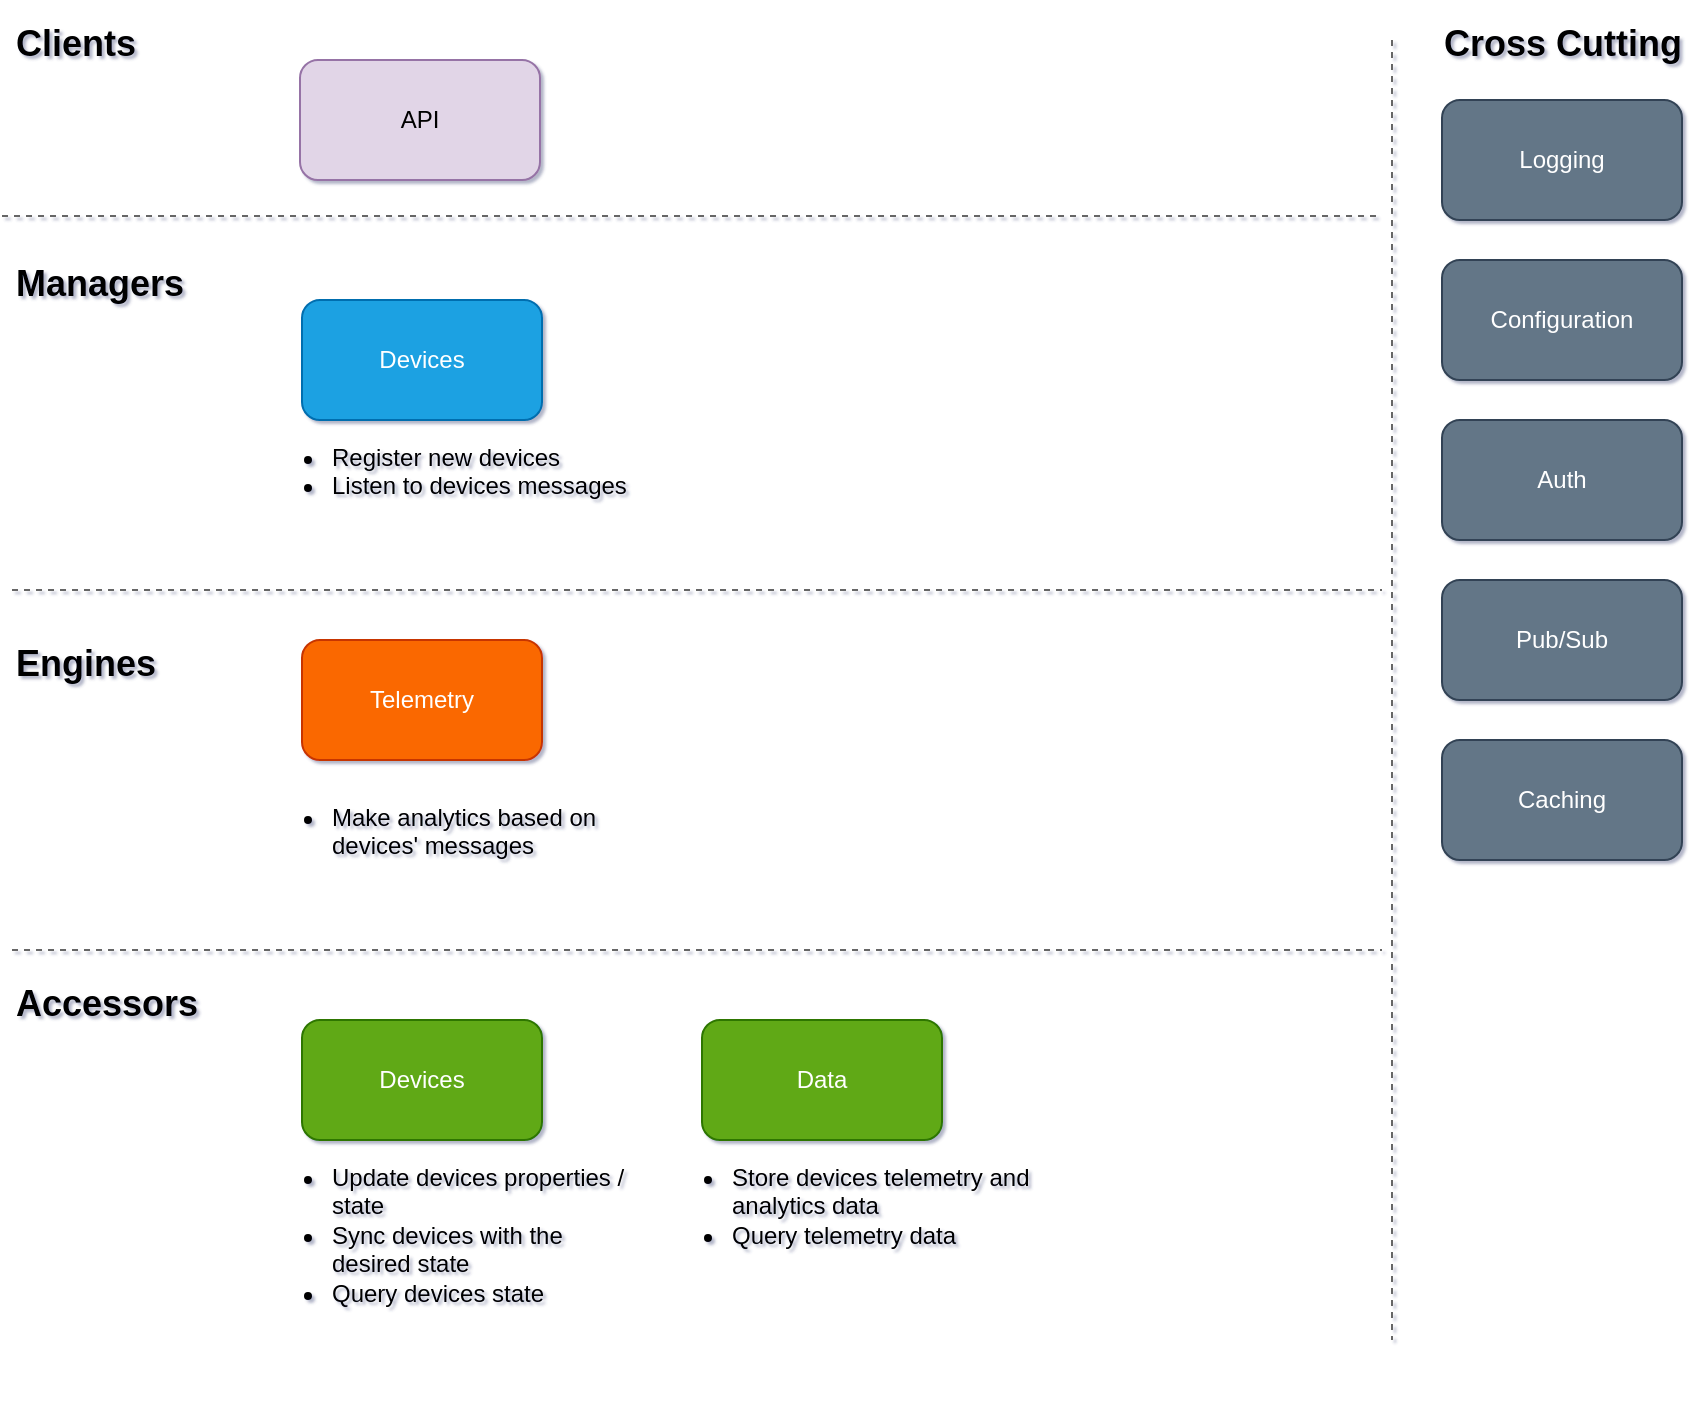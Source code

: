 <mxfile version="21.2.1" type="device" pages="4">
  <diagram id="qxCe2BjBI_HWxbjqF1YC" name="Services">
    <mxGraphModel dx="1332" dy="629" grid="1" gridSize="10" guides="1" tooltips="1" connect="1" arrows="1" fold="1" page="1" pageScale="1" pageWidth="1100" pageHeight="850" background="#ffffff" math="0" shadow="1">
      <root>
        <mxCell id="KGXpeI8G-a_8BQ4XxoBq-0" />
        <mxCell id="KGXpeI8G-a_8BQ4XxoBq-1" parent="KGXpeI8G-a_8BQ4XxoBq-0" />
        <mxCell id="KGXpeI8G-a_8BQ4XxoBq-3" value="Telemetry" style="rounded=1;whiteSpace=wrap;html=1;fillColor=#fa6800;strokeColor=#C73500;fontColor=#ffffff;" parent="KGXpeI8G-a_8BQ4XxoBq-1" vertex="1">
          <mxGeometry x="160" y="330" width="120" height="60" as="geometry" />
        </mxCell>
        <mxCell id="KGXpeI8G-a_8BQ4XxoBq-4" value="&lt;ul&gt;&lt;li&gt;Make analytics based on devices&#39; messages&lt;/li&gt;&lt;/ul&gt;" style="text;html=1;strokeColor=none;fillColor=none;spacing=5;spacingTop=-20;whiteSpace=wrap;overflow=hidden;rounded=0;align=left;" parent="KGXpeI8G-a_8BQ4XxoBq-1" vertex="1">
          <mxGeometry x="130" y="410" width="200" height="120" as="geometry" />
        </mxCell>
        <mxCell id="KGXpeI8G-a_8BQ4XxoBq-5" value="Devices" style="rounded=1;whiteSpace=wrap;html=1;fillColor=#60a917;strokeColor=#2D7600;fontColor=#ffffff;" parent="KGXpeI8G-a_8BQ4XxoBq-1" vertex="1">
          <mxGeometry x="160" y="520" width="120" height="60" as="geometry" />
        </mxCell>
        <mxCell id="KGXpeI8G-a_8BQ4XxoBq-6" value="Devices" style="rounded=1;whiteSpace=wrap;html=1;fillColor=#1ba1e2;strokeColor=#006EAF;fontColor=#ffffff;" parent="KGXpeI8G-a_8BQ4XxoBq-1" vertex="1">
          <mxGeometry x="160" y="160" width="120" height="60" as="geometry" />
        </mxCell>
        <mxCell id="KGXpeI8G-a_8BQ4XxoBq-7" value="&lt;ul&gt;&lt;li&gt;Register new devices&lt;br&gt;&lt;/li&gt;&lt;li&gt;Listen to devices messages&lt;/li&gt;&lt;/ul&gt;" style="text;html=1;strokeColor=none;fillColor=none;spacing=5;spacingTop=-20;whiteSpace=wrap;overflow=hidden;rounded=0;align=left;" parent="KGXpeI8G-a_8BQ4XxoBq-1" vertex="1">
          <mxGeometry x="130" y="230" width="230" height="120" as="geometry" />
        </mxCell>
        <mxCell id="KGXpeI8G-a_8BQ4XxoBq-8" value="" style="line;strokeWidth=1;html=1;align=left;strokeColor=#666666;dashed=1;" parent="KGXpeI8G-a_8BQ4XxoBq-1" vertex="1">
          <mxGeometry x="15" y="300" width="685" height="10" as="geometry" />
        </mxCell>
        <mxCell id="KGXpeI8G-a_8BQ4XxoBq-9" value="" style="line;strokeWidth=1;html=1;align=left;strokeColor=#666666;dashed=1;" parent="KGXpeI8G-a_8BQ4XxoBq-1" vertex="1">
          <mxGeometry x="15" y="480" width="685" height="10" as="geometry" />
        </mxCell>
        <mxCell id="KGXpeI8G-a_8BQ4XxoBq-10" value="" style="line;strokeWidth=1;direction=south;html=1;align=left;strokeColor=#666666;dashed=1;" parent="KGXpeI8G-a_8BQ4XxoBq-1" vertex="1">
          <mxGeometry x="700" y="30" width="10" height="650" as="geometry" />
        </mxCell>
        <mxCell id="KGXpeI8G-a_8BQ4XxoBq-11" value="&lt;font style=&quot;font-size: 18px&quot;&gt;Managers&lt;/font&gt;" style="text;strokeColor=none;fillColor=none;html=1;fontSize=24;fontStyle=1;verticalAlign=middle;align=left;" parent="KGXpeI8G-a_8BQ4XxoBq-1" vertex="1">
          <mxGeometry x="15" y="130" width="100" height="40" as="geometry" />
        </mxCell>
        <mxCell id="KGXpeI8G-a_8BQ4XxoBq-12" value="&lt;font style=&quot;font-size: 18px&quot;&gt;Engines&lt;/font&gt;" style="text;strokeColor=none;fillColor=none;html=1;fontSize=24;fontStyle=1;verticalAlign=middle;align=left;" parent="KGXpeI8G-a_8BQ4XxoBq-1" vertex="1">
          <mxGeometry x="15" y="320" width="100" height="40" as="geometry" />
        </mxCell>
        <mxCell id="KGXpeI8G-a_8BQ4XxoBq-13" value="&lt;font style=&quot;font-size: 18px&quot;&gt;Accessors&lt;/font&gt;" style="text;strokeColor=none;fillColor=none;html=1;fontSize=24;fontStyle=1;verticalAlign=middle;align=left;" parent="KGXpeI8G-a_8BQ4XxoBq-1" vertex="1">
          <mxGeometry x="15" y="490" width="100" height="40" as="geometry" />
        </mxCell>
        <mxCell id="KGXpeI8G-a_8BQ4XxoBq-14" value="&lt;font style=&quot;font-size: 18px&quot;&gt;Cross Cutting&lt;/font&gt;" style="text;strokeColor=none;fillColor=none;html=1;fontSize=24;fontStyle=1;verticalAlign=middle;align=center;" parent="KGXpeI8G-a_8BQ4XxoBq-1" vertex="1">
          <mxGeometry x="740" y="10" width="100" height="40" as="geometry" />
        </mxCell>
        <mxCell id="KGXpeI8G-a_8BQ4XxoBq-15" value="" style="line;strokeWidth=1;html=1;align=left;strokeColor=#666666;dashed=1;" parent="KGXpeI8G-a_8BQ4XxoBq-1" vertex="1">
          <mxGeometry x="10" y="113" width="690" height="10" as="geometry" />
        </mxCell>
        <mxCell id="KGXpeI8G-a_8BQ4XxoBq-16" value="&lt;font style=&quot;font-size: 18px&quot;&gt;Clients&lt;/font&gt;" style="text;strokeColor=none;fillColor=none;html=1;fontSize=24;fontStyle=1;verticalAlign=middle;align=left;" parent="KGXpeI8G-a_8BQ4XxoBq-1" vertex="1">
          <mxGeometry x="15" y="10" width="100" height="40" as="geometry" />
        </mxCell>
        <mxCell id="KGXpeI8G-a_8BQ4XxoBq-17" value="API" style="rounded=1;whiteSpace=wrap;html=1;fillColor=#e1d5e7;strokeColor=#9673a6;" parent="KGXpeI8G-a_8BQ4XxoBq-1" vertex="1">
          <mxGeometry x="159" y="40" width="120" height="60" as="geometry" />
        </mxCell>
        <mxCell id="KGXpeI8G-a_8BQ4XxoBq-18" value="&lt;ul&gt;&lt;li&gt;Update devices properties / state&lt;/li&gt;&lt;li&gt;Sync devices with the desired state&lt;/li&gt;&lt;li&gt;Query devices state&lt;/li&gt;&lt;/ul&gt;" style="text;html=1;strokeColor=none;fillColor=none;spacing=5;spacingTop=-20;whiteSpace=wrap;overflow=hidden;rounded=0;align=left;" parent="KGXpeI8G-a_8BQ4XxoBq-1" vertex="1">
          <mxGeometry x="130" y="590" width="200" height="120" as="geometry" />
        </mxCell>
        <mxCell id="Uvk0gC6xfDcMwzR1e5QT-0" value="Data" style="rounded=1;whiteSpace=wrap;html=1;fillColor=#60a917;strokeColor=#2D7600;fontColor=#ffffff;" parent="KGXpeI8G-a_8BQ4XxoBq-1" vertex="1">
          <mxGeometry x="360" y="520" width="120" height="60" as="geometry" />
        </mxCell>
        <mxCell id="Uvk0gC6xfDcMwzR1e5QT-1" value="&lt;ul&gt;&lt;li&gt;Store devices telemetry and analytics data&lt;br&gt;&lt;/li&gt;&lt;li&gt;Query telemetry data&lt;/li&gt;&lt;/ul&gt;" style="text;html=1;strokeColor=none;fillColor=none;spacing=5;spacingTop=-20;whiteSpace=wrap;overflow=hidden;rounded=0;align=left;" parent="KGXpeI8G-a_8BQ4XxoBq-1" vertex="1">
          <mxGeometry x="330" y="590" width="200" height="120" as="geometry" />
        </mxCell>
        <mxCell id="2tMV3NcBIOBy09Ms4kFE-0" value="Logging" style="rounded=1;whiteSpace=wrap;html=1;fillColor=#647687;strokeColor=#314354;fontColor=#ffffff;" parent="KGXpeI8G-a_8BQ4XxoBq-1" vertex="1">
          <mxGeometry x="730" y="60" width="120" height="60" as="geometry" />
        </mxCell>
        <mxCell id="2tMV3NcBIOBy09Ms4kFE-1" value="Configuration" style="rounded=1;whiteSpace=wrap;html=1;fillColor=#647687;strokeColor=#314354;fontColor=#ffffff;" parent="KGXpeI8G-a_8BQ4XxoBq-1" vertex="1">
          <mxGeometry x="730" y="140" width="120" height="60" as="geometry" />
        </mxCell>
        <mxCell id="2tMV3NcBIOBy09Ms4kFE-2" value="Auth" style="rounded=1;whiteSpace=wrap;html=1;fillColor=#647687;strokeColor=#314354;fontColor=#ffffff;" parent="KGXpeI8G-a_8BQ4XxoBq-1" vertex="1">
          <mxGeometry x="730" y="220" width="120" height="60" as="geometry" />
        </mxCell>
        <mxCell id="2tMV3NcBIOBy09Ms4kFE-3" value="Pub/Sub" style="rounded=1;whiteSpace=wrap;html=1;fillColor=#647687;strokeColor=#314354;fontColor=#ffffff;" parent="KGXpeI8G-a_8BQ4XxoBq-1" vertex="1">
          <mxGeometry x="730" y="300" width="120" height="60" as="geometry" />
        </mxCell>
        <mxCell id="RqyE6D7vnahIVWYOmMKR-0" value="Caching" style="rounded=1;whiteSpace=wrap;html=1;fillColor=#647687;strokeColor=#314354;fontColor=#ffffff;" parent="KGXpeI8G-a_8BQ4XxoBq-1" vertex="1">
          <mxGeometry x="730" y="380" width="120" height="60" as="geometry" />
        </mxCell>
      </root>
    </mxGraphModel>
  </diagram>
  <diagram id="77ALSHpY0atlqf8YoPmQ" name="Query device state">
    <mxGraphModel dx="1332" dy="629" grid="1" gridSize="10" guides="1" tooltips="1" connect="1" arrows="1" fold="1" page="1" pageScale="1" pageWidth="1100" pageHeight="850" math="0" shadow="0">
      <root>
        <mxCell id="_L5dz0mUfJMIMjY_gff5-0" />
        <mxCell id="_L5dz0mUfJMIMjY_gff5-1" parent="_L5dz0mUfJMIMjY_gff5-0" />
        <mxCell id="FSoLEInZ5AVeXRZsfgWF-1" value="&lt;div&gt;get&lt;/div&gt;&lt;div&gt;device state&lt;/div&gt;" style="edgeStyle=orthogonalEdgeStyle;rounded=0;orthogonalLoop=1;jettySize=auto;html=1;exitX=1;exitY=0.5;exitDx=0;exitDy=0;entryX=0;entryY=0.5;entryDx=0;entryDy=0;" parent="_L5dz0mUfJMIMjY_gff5-1" source="CTipkNLEDvMKGhGuAZ-R-5" target="FSoLEInZ5AVeXRZsfgWF-0" edge="1">
          <mxGeometry relative="1" as="geometry" />
        </mxCell>
        <mxCell id="CTipkNLEDvMKGhGuAZ-R-5" value="Devices" style="rounded=1;whiteSpace=wrap;html=1;fillColor=#1ba1e2;strokeColor=#006EAF;fontColor=#ffffff;" parent="_L5dz0mUfJMIMjY_gff5-1" vertex="1">
          <mxGeometry x="240" y="200" width="120" height="60" as="geometry" />
        </mxCell>
        <mxCell id="lf1s0OGphppi2uBSEgw3-2" value="&lt;div&gt;query&amp;nbsp;&lt;/div&gt;&lt;div&gt;device state&lt;/div&gt;" style="edgeStyle=orthogonalEdgeStyle;rounded=0;orthogonalLoop=1;jettySize=auto;html=1;exitX=0.5;exitY=1;exitDx=0;exitDy=0;entryX=0.5;entryY=0;entryDx=0;entryDy=0;" parent="_L5dz0mUfJMIMjY_gff5-1" source="CTipkNLEDvMKGhGuAZ-R-12" target="CTipkNLEDvMKGhGuAZ-R-5" edge="1">
          <mxGeometry relative="1" as="geometry" />
        </mxCell>
        <mxCell id="CTipkNLEDvMKGhGuAZ-R-12" value="API" style="rounded=1;whiteSpace=wrap;html=1;fillColor=#e1d5e7;strokeColor=#9673a6;" parent="_L5dz0mUfJMIMjY_gff5-1" vertex="1">
          <mxGeometry x="240" y="30" width="120" height="60" as="geometry" />
        </mxCell>
        <mxCell id="CTipkNLEDvMKGhGuAZ-R-16" value="&lt;font style=&quot;font-size: 18px&quot;&gt;Managers&lt;/font&gt;" style="text;strokeColor=none;fillColor=none;html=1;fontSize=24;fontStyle=1;verticalAlign=middle;align=left;" parent="_L5dz0mUfJMIMjY_gff5-1" vertex="1">
          <mxGeometry x="15" y="130" width="100" height="40" as="geometry" />
        </mxCell>
        <mxCell id="CTipkNLEDvMKGhGuAZ-R-17" value="&lt;font style=&quot;font-size: 18px&quot;&gt;Engines&lt;/font&gt;" style="text;strokeColor=none;fillColor=none;html=1;fontSize=24;fontStyle=1;verticalAlign=middle;align=left;" parent="_L5dz0mUfJMIMjY_gff5-1" vertex="1">
          <mxGeometry x="20" y="317" width="100" height="40" as="geometry" />
        </mxCell>
        <mxCell id="CTipkNLEDvMKGhGuAZ-R-18" value="&lt;font style=&quot;font-size: 18px&quot;&gt;Accessors&lt;/font&gt;" style="text;strokeColor=none;fillColor=none;html=1;fontSize=24;fontStyle=1;verticalAlign=middle;align=left;" parent="_L5dz0mUfJMIMjY_gff5-1" vertex="1">
          <mxGeometry x="15" y="517" width="100" height="40" as="geometry" />
        </mxCell>
        <mxCell id="CTipkNLEDvMKGhGuAZ-R-19" value="&lt;font style=&quot;font-size: 18px&quot;&gt;Clients&lt;/font&gt;" style="text;strokeColor=none;fillColor=none;html=1;fontSize=24;fontStyle=1;verticalAlign=middle;align=left;" parent="_L5dz0mUfJMIMjY_gff5-1" vertex="1">
          <mxGeometry x="15" y="10" width="100" height="40" as="geometry" />
        </mxCell>
        <mxCell id="CTipkNLEDvMKGhGuAZ-R-20" value="" style="line;strokeWidth=1;html=1;align=left;strokeColor=#666666;dashed=1;" parent="_L5dz0mUfJMIMjY_gff5-1" vertex="1">
          <mxGeometry x="15" y="300" width="685" height="10" as="geometry" />
        </mxCell>
        <mxCell id="CTipkNLEDvMKGhGuAZ-R-21" value="" style="line;strokeWidth=1;html=1;align=left;strokeColor=#666666;dashed=1;" parent="_L5dz0mUfJMIMjY_gff5-1" vertex="1">
          <mxGeometry x="15" y="500" width="685" height="10" as="geometry" />
        </mxCell>
        <mxCell id="CTipkNLEDvMKGhGuAZ-R-22" value="" style="line;strokeWidth=1;direction=south;html=1;align=left;strokeColor=#666666;dashed=1;" parent="_L5dz0mUfJMIMjY_gff5-1" vertex="1">
          <mxGeometry x="700" y="30" width="10" height="670" as="geometry" />
        </mxCell>
        <mxCell id="CTipkNLEDvMKGhGuAZ-R-23" value="" style="line;strokeWidth=1;html=1;align=left;strokeColor=#666666;dashed=1;" parent="_L5dz0mUfJMIMjY_gff5-1" vertex="1">
          <mxGeometry x="10" y="113" width="690" height="10" as="geometry" />
        </mxCell>
        <mxCell id="CTipkNLEDvMKGhGuAZ-R-25" value="&lt;font style=&quot;font-size: 18px&quot;&gt;Cross Cutting&lt;/font&gt;" style="text;strokeColor=none;fillColor=none;html=1;fontSize=24;fontStyle=1;verticalAlign=middle;align=center;" parent="_L5dz0mUfJMIMjY_gff5-1" vertex="1">
          <mxGeometry x="740" y="10" width="100" height="40" as="geometry" />
        </mxCell>
        <mxCell id="lf1s0OGphppi2uBSEgw3-3" value="1" style="ellipse;whiteSpace=wrap;html=1;aspect=fixed;fillColor=#f0a30a;strokeColor=#BD7000;fontColor=#ffffff;" parent="_L5dz0mUfJMIMjY_gff5-1" vertex="1">
          <mxGeometry x="260" y="123" width="20" height="20" as="geometry" />
        </mxCell>
        <mxCell id="FSoLEInZ5AVeXRZsfgWF-0" value="&lt;div&gt;Caching&lt;/div&gt;" style="rounded=1;whiteSpace=wrap;html=1;fillColor=#647687;strokeColor=#314354;fontColor=#ffffff;" parent="_L5dz0mUfJMIMjY_gff5-1" vertex="1">
          <mxGeometry x="730" y="200" width="120" height="60" as="geometry" />
        </mxCell>
        <mxCell id="FSoLEInZ5AVeXRZsfgWF-2" value="2" style="ellipse;whiteSpace=wrap;html=1;aspect=fixed;fillColor=#f0a30a;strokeColor=#BD7000;fontColor=#ffffff;" parent="_L5dz0mUfJMIMjY_gff5-1" vertex="1">
          <mxGeometry x="510" y="200" width="20" height="20" as="geometry" />
        </mxCell>
        <mxCell id="ZuBCLSOR-cTQb2KGPU-k-1" value="Logging" style="rounded=1;whiteSpace=wrap;html=1;fillColor=#647687;strokeColor=#314354;fontColor=#ffffff;" parent="_L5dz0mUfJMIMjY_gff5-1" vertex="1">
          <mxGeometry x="730" y="307" width="120" height="60" as="geometry" />
        </mxCell>
        <mxCell id="ZuBCLSOR-cTQb2KGPU-k-4" value="&lt;ul&gt;&lt;li&gt;create logs and traces&lt;/li&gt;&lt;/ul&gt;" style="text;html=1;strokeColor=none;fillColor=none;align=left;verticalAlign=middle;whiteSpace=wrap;rounded=0;" parent="_L5dz0mUfJMIMjY_gff5-1" vertex="1">
          <mxGeometry x="560" y="307" width="140" height="60" as="geometry" />
        </mxCell>
      </root>
    </mxGraphModel>
  </diagram>
  <diagram name="Controlling devices" id="OFuQPBXH4XhOCBpA9IqS">
    <mxGraphModel dx="1332" dy="629" grid="1" gridSize="10" guides="1" tooltips="1" connect="1" arrows="1" fold="1" page="1" pageScale="1" pageWidth="1100" pageHeight="850" math="0" shadow="0">
      <root>
        <mxCell id="SXE26WTIz1uPyQbFm23R-0" />
        <mxCell id="SXE26WTIz1uPyQbFm23R-1" parent="SXE26WTIz1uPyQbFm23R-0" />
        <mxCell id="SXE26WTIz1uPyQbFm23R-2" value="&lt;div&gt;update&lt;/div&gt;&lt;div&gt;device properties&lt;/div&gt;&lt;div&gt;(sync state as desired)&lt;/div&gt;" style="edgeStyle=orthogonalEdgeStyle;rounded=0;orthogonalLoop=1;jettySize=auto;html=1;exitX=0.5;exitY=1;exitDx=0;exitDy=0;entryX=0.5;entryY=0;entryDx=0;entryDy=0;" parent="SXE26WTIz1uPyQbFm23R-1" source="SXE26WTIz1uPyQbFm23R-3" target="KwKWuWMeglgaBZXl4nmG-0" edge="1">
          <mxGeometry relative="1" as="geometry">
            <mxPoint x="340" y="480" as="targetPoint" />
          </mxGeometry>
        </mxCell>
        <mxCell id="SXE26WTIz1uPyQbFm23R-3" value="Devices" style="rounded=1;whiteSpace=wrap;html=1;fillColor=#1ba1e2;strokeColor=#006EAF;fontColor=#ffffff;" parent="SXE26WTIz1uPyQbFm23R-1" vertex="1">
          <mxGeometry x="240" y="200" width="120" height="60" as="geometry" />
        </mxCell>
        <mxCell id="SXE26WTIz1uPyQbFm23R-4" value="&lt;div&gt;update&lt;/div&gt;&lt;div&gt;device properties&lt;/div&gt;" style="edgeStyle=orthogonalEdgeStyle;rounded=0;orthogonalLoop=1;jettySize=auto;html=1;exitX=0.5;exitY=1;exitDx=0;exitDy=0;entryX=0.5;entryY=0;entryDx=0;entryDy=0;" parent="SXE26WTIz1uPyQbFm23R-1" source="SXE26WTIz1uPyQbFm23R-5" target="SXE26WTIz1uPyQbFm23R-3" edge="1">
          <mxGeometry relative="1" as="geometry" />
        </mxCell>
        <mxCell id="SXE26WTIz1uPyQbFm23R-5" value="API" style="rounded=1;whiteSpace=wrap;html=1;fillColor=#e1d5e7;strokeColor=#9673a6;" parent="SXE26WTIz1uPyQbFm23R-1" vertex="1">
          <mxGeometry x="240" y="30" width="120" height="60" as="geometry" />
        </mxCell>
        <mxCell id="SXE26WTIz1uPyQbFm23R-6" value="&lt;font style=&quot;font-size: 18px&quot;&gt;Managers&lt;/font&gt;" style="text;strokeColor=none;fillColor=none;html=1;fontSize=24;fontStyle=1;verticalAlign=middle;align=left;" parent="SXE26WTIz1uPyQbFm23R-1" vertex="1">
          <mxGeometry x="15" y="130" width="100" height="40" as="geometry" />
        </mxCell>
        <mxCell id="SXE26WTIz1uPyQbFm23R-7" value="&lt;font style=&quot;font-size: 18px&quot;&gt;Engines&lt;/font&gt;" style="text;strokeColor=none;fillColor=none;html=1;fontSize=24;fontStyle=1;verticalAlign=middle;align=left;" parent="SXE26WTIz1uPyQbFm23R-1" vertex="1">
          <mxGeometry x="20" y="317" width="100" height="40" as="geometry" />
        </mxCell>
        <mxCell id="SXE26WTIz1uPyQbFm23R-8" value="&lt;font style=&quot;font-size: 18px&quot;&gt;Accessors&lt;/font&gt;" style="text;strokeColor=none;fillColor=none;html=1;fontSize=24;fontStyle=1;verticalAlign=middle;align=left;" parent="SXE26WTIz1uPyQbFm23R-1" vertex="1">
          <mxGeometry x="15" y="487" width="100" height="40" as="geometry" />
        </mxCell>
        <mxCell id="SXE26WTIz1uPyQbFm23R-9" value="&lt;font style=&quot;font-size: 18px&quot;&gt;Clients&lt;/font&gt;" style="text;strokeColor=none;fillColor=none;html=1;fontSize=24;fontStyle=1;verticalAlign=middle;align=left;" parent="SXE26WTIz1uPyQbFm23R-1" vertex="1">
          <mxGeometry x="15" y="10" width="100" height="40" as="geometry" />
        </mxCell>
        <mxCell id="SXE26WTIz1uPyQbFm23R-10" value="" style="line;strokeWidth=1;html=1;align=left;strokeColor=#666666;dashed=1;" parent="SXE26WTIz1uPyQbFm23R-1" vertex="1">
          <mxGeometry x="15" y="300" width="685" height="10" as="geometry" />
        </mxCell>
        <mxCell id="SXE26WTIz1uPyQbFm23R-11" value="" style="line;strokeWidth=1;html=1;align=left;strokeColor=#666666;dashed=1;" parent="SXE26WTIz1uPyQbFm23R-1" vertex="1">
          <mxGeometry x="15" y="470" width="685" height="10" as="geometry" />
        </mxCell>
        <mxCell id="SXE26WTIz1uPyQbFm23R-12" value="" style="line;strokeWidth=1;direction=south;html=1;align=left;strokeColor=#666666;dashed=1;" parent="SXE26WTIz1uPyQbFm23R-1" vertex="1">
          <mxGeometry x="703" y="30" width="10" height="610" as="geometry" />
        </mxCell>
        <mxCell id="SXE26WTIz1uPyQbFm23R-13" value="" style="line;strokeWidth=1;html=1;align=left;strokeColor=#666666;dashed=1;" parent="SXE26WTIz1uPyQbFm23R-1" vertex="1">
          <mxGeometry x="10" y="113" width="690" height="10" as="geometry" />
        </mxCell>
        <mxCell id="SXE26WTIz1uPyQbFm23R-14" value="&lt;font style=&quot;font-size: 18px&quot;&gt;Cross Cutting&lt;/font&gt;" style="text;strokeColor=none;fillColor=none;html=1;fontSize=24;fontStyle=1;verticalAlign=middle;align=center;" parent="SXE26WTIz1uPyQbFm23R-1" vertex="1">
          <mxGeometry x="740" y="10" width="100" height="40" as="geometry" />
        </mxCell>
        <mxCell id="SXE26WTIz1uPyQbFm23R-15" value="1" style="ellipse;whiteSpace=wrap;html=1;aspect=fixed;fillColor=#f0a30a;strokeColor=#BD7000;fontColor=#ffffff;" parent="SXE26WTIz1uPyQbFm23R-1" vertex="1">
          <mxGeometry x="250" y="123" width="20" height="20" as="geometry" />
        </mxCell>
        <mxCell id="SXE26WTIz1uPyQbFm23R-16" value="&lt;div&gt;Caching&lt;/div&gt;" style="rounded=1;whiteSpace=wrap;html=1;fillColor=#647687;strokeColor=#314354;fontColor=#ffffff;" parent="SXE26WTIz1uPyQbFm23R-1" vertex="1">
          <mxGeometry x="730" y="200" width="120" height="60" as="geometry" />
        </mxCell>
        <mxCell id="SXE26WTIz1uPyQbFm23R-17" value="3" style="ellipse;whiteSpace=wrap;html=1;aspect=fixed;fillColor=#f0a30a;strokeColor=#BD7000;fontColor=#ffffff;" parent="SXE26WTIz1uPyQbFm23R-1" vertex="1">
          <mxGeometry x="250" y="357" width="20" height="20" as="geometry" />
        </mxCell>
        <mxCell id="SXE26WTIz1uPyQbFm23R-18" value="Logging" style="rounded=1;whiteSpace=wrap;html=1;fillColor=#647687;strokeColor=#314354;fontColor=#ffffff;" parent="SXE26WTIz1uPyQbFm23R-1" vertex="1">
          <mxGeometry x="730" y="307" width="120" height="60" as="geometry" />
        </mxCell>
        <mxCell id="SXE26WTIz1uPyQbFm23R-19" value="&lt;ul&gt;&lt;li&gt;create logs and traces&lt;/li&gt;&lt;/ul&gt;" style="text;html=1;strokeColor=none;fillColor=none;align=left;verticalAlign=middle;whiteSpace=wrap;rounded=0;" parent="SXE26WTIz1uPyQbFm23R-1" vertex="1">
          <mxGeometry x="580" y="307" width="140" height="60" as="geometry" />
        </mxCell>
        <mxCell id="KwKWuWMeglgaBZXl4nmG-0" value="Devices" style="rounded=1;whiteSpace=wrap;html=1;fillColor=#60a917;strokeColor=#2D7600;fontColor=#ffffff;" parent="SXE26WTIz1uPyQbFm23R-1" vertex="1">
          <mxGeometry x="240" y="517" width="120" height="60" as="geometry" />
        </mxCell>
        <mxCell id="510etrznPRU3u8I0Ajlp-0" value="cache/update cached&lt;br&gt;device properties" style="edgeStyle=orthogonalEdgeStyle;rounded=0;orthogonalLoop=1;jettySize=auto;html=1;entryX=0;entryY=0.5;entryDx=0;entryDy=0;" parent="SXE26WTIz1uPyQbFm23R-1" target="SXE26WTIz1uPyQbFm23R-16" edge="1">
          <mxGeometry relative="1" as="geometry">
            <mxPoint x="360" y="230" as="sourcePoint" />
            <mxPoint x="460" y="570" as="targetPoint" />
            <mxPoint as="offset" />
          </mxGeometry>
        </mxCell>
        <mxCell id="510etrznPRU3u8I0Ajlp-5" value="success" style="html=1;verticalAlign=bottom;endArrow=open;dashed=1;endSize=8;edgeStyle=elbowEdgeStyle;elbow=vertical;curved=0;rounded=0;entryX=1;entryY=0.5;entryDx=0;entryDy=0;exitX=1;exitY=0.25;exitDx=0;exitDy=0;" parent="SXE26WTIz1uPyQbFm23R-1" source="SXE26WTIz1uPyQbFm23R-3" target="SXE26WTIz1uPyQbFm23R-5" edge="1">
          <mxGeometry x="0.048" relative="1" as="geometry">
            <mxPoint x="470" y="160" as="sourcePoint" />
            <mxPoint x="390" y="160" as="targetPoint" />
            <Array as="points">
              <mxPoint x="380" y="160" />
            </Array>
            <mxPoint as="offset" />
          </mxGeometry>
        </mxCell>
        <mxCell id="510etrznPRU3u8I0Ajlp-6" value="2" style="ellipse;whiteSpace=wrap;html=1;aspect=fixed;fillColor=#f0a30a;strokeColor=#BD7000;fontColor=#ffffff;" parent="SXE26WTIz1uPyQbFm23R-1" vertex="1">
          <mxGeometry x="530" y="190" width="20" height="20" as="geometry" />
        </mxCell>
        <mxCell id="510etrznPRU3u8I0Ajlp-7" value="4" style="ellipse;whiteSpace=wrap;html=1;aspect=fixed;fillColor=#f0a30a;strokeColor=#BD7000;fontColor=#ffffff;" parent="SXE26WTIz1uPyQbFm23R-1" vertex="1">
          <mxGeometry x="410" y="123" width="20" height="20" as="geometry" />
        </mxCell>
      </root>
    </mxGraphModel>
  </diagram>
  <diagram name="Device sends telemetry" id="fL5ZvWD5K1nlwi79MfqQ">
    <mxGraphModel dx="1332" dy="629" grid="1" gridSize="10" guides="1" tooltips="1" connect="1" arrows="1" fold="1" page="1" pageScale="1" pageWidth="1100" pageHeight="850" math="0" shadow="0">
      <root>
        <mxCell id="DkDP-JcDPluP3cFjw0DR-0" />
        <mxCell id="DkDP-JcDPluP3cFjw0DR-1" parent="DkDP-JcDPluP3cFjw0DR-0" />
        <mxCell id="DkDP-JcDPluP3cFjw0DR-2" value="&lt;div&gt;Analyze telemetry&lt;/div&gt;" style="edgeStyle=orthogonalEdgeStyle;rounded=0;orthogonalLoop=1;jettySize=auto;html=1;exitX=0.5;exitY=1;exitDx=0;exitDy=0;entryX=0.5;entryY=0;entryDx=0;entryDy=0;" parent="DkDP-JcDPluP3cFjw0DR-1" source="DkDP-JcDPluP3cFjw0DR-3" target="tWb-w7IW8d85aJsHzCY_-0" edge="1">
          <mxGeometry relative="1" as="geometry">
            <mxPoint x="300" y="507" as="targetPoint" />
            <mxPoint as="offset" />
          </mxGeometry>
        </mxCell>
        <mxCell id="DkDP-JcDPluP3cFjw0DR-3" value="Devices" style="rounded=1;whiteSpace=wrap;html=1;fillColor=#1ba1e2;strokeColor=#006EAF;fontColor=#ffffff;" parent="DkDP-JcDPluP3cFjw0DR-1" vertex="1">
          <mxGeometry x="160" y="157" width="120" height="60" as="geometry" />
        </mxCell>
        <mxCell id="DkDP-JcDPluP3cFjw0DR-6" value="&lt;font style=&quot;font-size: 18px&quot;&gt;Managers&lt;/font&gt;" style="text;strokeColor=none;fillColor=none;html=1;fontSize=24;fontStyle=1;verticalAlign=middle;align=left;" parent="DkDP-JcDPluP3cFjw0DR-1" vertex="1">
          <mxGeometry x="15" y="87" width="100" height="40" as="geometry" />
        </mxCell>
        <mxCell id="DkDP-JcDPluP3cFjw0DR-7" value="&lt;font style=&quot;font-size: 18px&quot;&gt;Engines&lt;/font&gt;" style="text;strokeColor=none;fillColor=none;html=1;fontSize=24;fontStyle=1;verticalAlign=middle;align=left;" parent="DkDP-JcDPluP3cFjw0DR-1" vertex="1">
          <mxGeometry x="20" y="287" width="100" height="40" as="geometry" />
        </mxCell>
        <mxCell id="DkDP-JcDPluP3cFjw0DR-8" value="&lt;font style=&quot;font-size: 18px&quot;&gt;Accessors&lt;/font&gt;" style="text;strokeColor=none;fillColor=none;html=1;fontSize=24;fontStyle=1;verticalAlign=middle;align=left;" parent="DkDP-JcDPluP3cFjw0DR-1" vertex="1">
          <mxGeometry x="15" y="507" width="100" height="40" as="geometry" />
        </mxCell>
        <mxCell id="DkDP-JcDPluP3cFjw0DR-9" value="&lt;font style=&quot;font-size: 18px&quot;&gt;Clients&lt;/font&gt;" style="text;strokeColor=none;fillColor=none;html=1;fontSize=24;fontStyle=1;verticalAlign=middle;align=left;" parent="DkDP-JcDPluP3cFjw0DR-1" vertex="1">
          <mxGeometry x="15" y="10" width="100" height="40" as="geometry" />
        </mxCell>
        <mxCell id="DkDP-JcDPluP3cFjw0DR-10" value="" style="line;strokeWidth=1;html=1;align=left;strokeColor=#666666;dashed=1;" parent="DkDP-JcDPluP3cFjw0DR-1" vertex="1">
          <mxGeometry x="15" y="270" width="685" height="10" as="geometry" />
        </mxCell>
        <mxCell id="DkDP-JcDPluP3cFjw0DR-11" value="" style="line;strokeWidth=1;html=1;align=left;strokeColor=#666666;dashed=1;" parent="DkDP-JcDPluP3cFjw0DR-1" vertex="1">
          <mxGeometry x="15" y="490" width="685" height="10" as="geometry" />
        </mxCell>
        <mxCell id="DkDP-JcDPluP3cFjw0DR-12" value="" style="line;strokeWidth=1;direction=south;html=1;align=left;strokeColor=#666666;dashed=1;" parent="DkDP-JcDPluP3cFjw0DR-1" vertex="1">
          <mxGeometry x="703" y="30" width="10" height="610" as="geometry" />
        </mxCell>
        <mxCell id="DkDP-JcDPluP3cFjw0DR-13" value="" style="line;strokeWidth=1;html=1;align=left;strokeColor=#666666;dashed=1;" parent="DkDP-JcDPluP3cFjw0DR-1" vertex="1">
          <mxGeometry x="10" y="70" width="690" height="10" as="geometry" />
        </mxCell>
        <mxCell id="DkDP-JcDPluP3cFjw0DR-14" value="&lt;font style=&quot;font-size: 18px&quot;&gt;Cross Cutting&lt;/font&gt;" style="text;strokeColor=none;fillColor=none;html=1;fontSize=24;fontStyle=1;verticalAlign=middle;align=center;" parent="DkDP-JcDPluP3cFjw0DR-1" vertex="1">
          <mxGeometry x="740" y="10" width="100" height="40" as="geometry" />
        </mxCell>
        <mxCell id="DkDP-JcDPluP3cFjw0DR-15" value="1" style="ellipse;whiteSpace=wrap;html=1;aspect=fixed;fillColor=#f0a30a;strokeColor=#BD7000;fontColor=#ffffff;" parent="DkDP-JcDPluP3cFjw0DR-1" vertex="1">
          <mxGeometry x="600" y="537" width="20" height="20" as="geometry" />
        </mxCell>
        <mxCell id="DkDP-JcDPluP3cFjw0DR-16" value="&lt;div&gt;Caching&lt;/div&gt;" style="rounded=1;whiteSpace=wrap;html=1;fillColor=#647687;strokeColor=#314354;fontColor=#ffffff;" parent="DkDP-JcDPluP3cFjw0DR-1" vertex="1">
          <mxGeometry x="730" y="357" width="120" height="60" as="geometry" />
        </mxCell>
        <mxCell id="DkDP-JcDPluP3cFjw0DR-17" value="2" style="ellipse;whiteSpace=wrap;html=1;aspect=fixed;fillColor=#f0a30a;strokeColor=#BD7000;fontColor=#ffffff;" parent="DkDP-JcDPluP3cFjw0DR-1" vertex="1">
          <mxGeometry x="500" y="157" width="20" height="20" as="geometry" />
        </mxCell>
        <mxCell id="DkDP-JcDPluP3cFjw0DR-18" value="Logging" style="rounded=1;whiteSpace=wrap;html=1;fillColor=#647687;strokeColor=#314354;fontColor=#ffffff;" parent="DkDP-JcDPluP3cFjw0DR-1" vertex="1">
          <mxGeometry x="730" y="277" width="120" height="60" as="geometry" />
        </mxCell>
        <mxCell id="DkDP-JcDPluP3cFjw0DR-19" value="&lt;ul&gt;&lt;li&gt;create logs and traces&lt;/li&gt;&lt;/ul&gt;" style="text;html=1;strokeColor=none;fillColor=none;align=left;verticalAlign=middle;whiteSpace=wrap;rounded=0;" parent="DkDP-JcDPluP3cFjw0DR-1" vertex="1">
          <mxGeometry x="580" y="277" width="140" height="60" as="geometry" />
        </mxCell>
        <mxCell id="DkDP-JcDPluP3cFjw0DR-20" value="Devices" style="rounded=1;whiteSpace=wrap;html=1;fillColor=#60a917;strokeColor=#2D7600;fontColor=#ffffff;" parent="DkDP-JcDPluP3cFjw0DR-1" vertex="1">
          <mxGeometry x="370" y="537" width="120" height="60" as="geometry" />
        </mxCell>
        <mxCell id="DkDP-JcDPluP3cFjw0DR-21" value="publish device message" style="edgeStyle=orthogonalEdgeStyle;rounded=0;orthogonalLoop=1;jettySize=auto;html=1;exitX=1;exitY=0.5;exitDx=0;exitDy=0;entryX=0;entryY=0.5;entryDx=0;entryDy=0;" parent="DkDP-JcDPluP3cFjw0DR-1" source="DkDP-JcDPluP3cFjw0DR-20" target="O70ti9rtonC-2yXVZ5hH-0" edge="1">
          <mxGeometry relative="1" as="geometry">
            <mxPoint x="470" y="527" as="sourcePoint" />
            <mxPoint x="730" y="567" as="targetPoint" />
          </mxGeometry>
        </mxCell>
        <mxCell id="DkDP-JcDPluP3cFjw0DR-23" value="3" style="ellipse;whiteSpace=wrap;html=1;aspect=fixed;fillColor=#f0a30a;strokeColor=#BD7000;fontColor=#ffffff;" parent="DkDP-JcDPluP3cFjw0DR-1" vertex="1">
          <mxGeometry x="150" y="277" width="20" height="20" as="geometry" />
        </mxCell>
        <mxCell id="O70ti9rtonC-2yXVZ5hH-0" value="Pub/Sub" style="rounded=1;whiteSpace=wrap;html=1;fillColor=#647687;strokeColor=#314354;fontColor=#ffffff;" parent="DkDP-JcDPluP3cFjw0DR-1" vertex="1">
          <mxGeometry x="730" y="537" width="120" height="60" as="geometry" />
        </mxCell>
        <mxCell id="O70ti9rtonC-2yXVZ5hH-1" value="Data" style="rounded=1;whiteSpace=wrap;html=1;fillColor=#60a917;strokeColor=#2D7600;fontColor=#ffffff;" parent="DkDP-JcDPluP3cFjw0DR-1" vertex="1">
          <mxGeometry x="160" y="537" width="120" height="60" as="geometry" />
        </mxCell>
        <mxCell id="O70ti9rtonC-2yXVZ5hH-2" value="Pub/Sub" style="rounded=1;whiteSpace=wrap;html=1;fillColor=#647687;strokeColor=#314354;fontColor=#ffffff;" parent="DkDP-JcDPluP3cFjw0DR-1" vertex="1">
          <mxGeometry x="730" y="157" width="120" height="60" as="geometry" />
        </mxCell>
        <mxCell id="O70ti9rtonC-2yXVZ5hH-3" value="receive device message" style="edgeStyle=orthogonalEdgeStyle;rounded=0;orthogonalLoop=1;jettySize=auto;html=1;exitX=0;exitY=0.5;exitDx=0;exitDy=0;entryX=1;entryY=0.5;entryDx=0;entryDy=0;" parent="DkDP-JcDPluP3cFjw0DR-1" source="O70ti9rtonC-2yXVZ5hH-2" target="DkDP-JcDPluP3cFjw0DR-3" edge="1">
          <mxGeometry relative="1" as="geometry">
            <mxPoint x="320" y="186.5" as="sourcePoint" />
            <mxPoint x="580" y="186.5" as="targetPoint" />
          </mxGeometry>
        </mxCell>
        <mxCell id="uN5_sU0vUTc41slAW2mU-0" style="edgeStyle=orthogonalEdgeStyle;rounded=0;orthogonalLoop=1;jettySize=auto;html=1;exitX=1;exitY=0.5;exitDx=0;exitDy=0;" parent="DkDP-JcDPluP3cFjw0DR-1" source="tWb-w7IW8d85aJsHzCY_-0" target="DkDP-JcDPluP3cFjw0DR-16" edge="1">
          <mxGeometry relative="1" as="geometry" />
        </mxCell>
        <mxCell id="8OU6DlmEnUlt0_mtHWov-0" value="cache/update cached&lt;br&gt;device telemetry/analytics" style="edgeLabel;html=1;align=center;verticalAlign=middle;resizable=0;points=[];" parent="uN5_sU0vUTc41slAW2mU-0" vertex="1" connectable="0">
          <mxGeometry x="-0.064" relative="1" as="geometry">
            <mxPoint as="offset" />
          </mxGeometry>
        </mxCell>
        <mxCell id="tWb-w7IW8d85aJsHzCY_-0" value="Telemetry" style="rounded=1;whiteSpace=wrap;html=1;fillColor=#fa6800;strokeColor=#C73500;fontColor=#ffffff;" parent="DkDP-JcDPluP3cFjw0DR-1" vertex="1">
          <mxGeometry x="160" y="357" width="120" height="60" as="geometry" />
        </mxCell>
        <mxCell id="tWb-w7IW8d85aJsHzCY_-1" value="&lt;div&gt;Store telemetry/analytics&lt;/div&gt;" style="edgeStyle=orthogonalEdgeStyle;rounded=0;orthogonalLoop=1;jettySize=auto;html=1;exitX=0.5;exitY=1;exitDx=0;exitDy=0;entryX=0.5;entryY=0;entryDx=0;entryDy=0;" parent="DkDP-JcDPluP3cFjw0DR-1" edge="1" target="O70ti9rtonC-2yXVZ5hH-1">
          <mxGeometry relative="1" as="geometry">
            <mxPoint x="219.5" y="417" as="sourcePoint" />
            <mxPoint x="240" y="517" as="targetPoint" />
            <mxPoint as="offset" />
            <Array as="points" />
          </mxGeometry>
        </mxCell>
        <mxCell id="8OU6DlmEnUlt0_mtHWov-1" value="4" style="ellipse;whiteSpace=wrap;html=1;aspect=fixed;fillColor=#f0a30a;strokeColor=#BD7000;fontColor=#ffffff;" parent="DkDP-JcDPluP3cFjw0DR-1" vertex="1">
          <mxGeometry x="480" y="347" width="20" height="20" as="geometry" />
        </mxCell>
        <mxCell id="8OU6DlmEnUlt0_mtHWov-2" value="5" style="ellipse;whiteSpace=wrap;html=1;aspect=fixed;fillColor=#f0a30a;strokeColor=#BD7000;fontColor=#ffffff;" parent="DkDP-JcDPluP3cFjw0DR-1" vertex="1">
          <mxGeometry x="130" y="460" width="20" height="20" as="geometry" />
        </mxCell>
      </root>
    </mxGraphModel>
  </diagram>
</mxfile>
